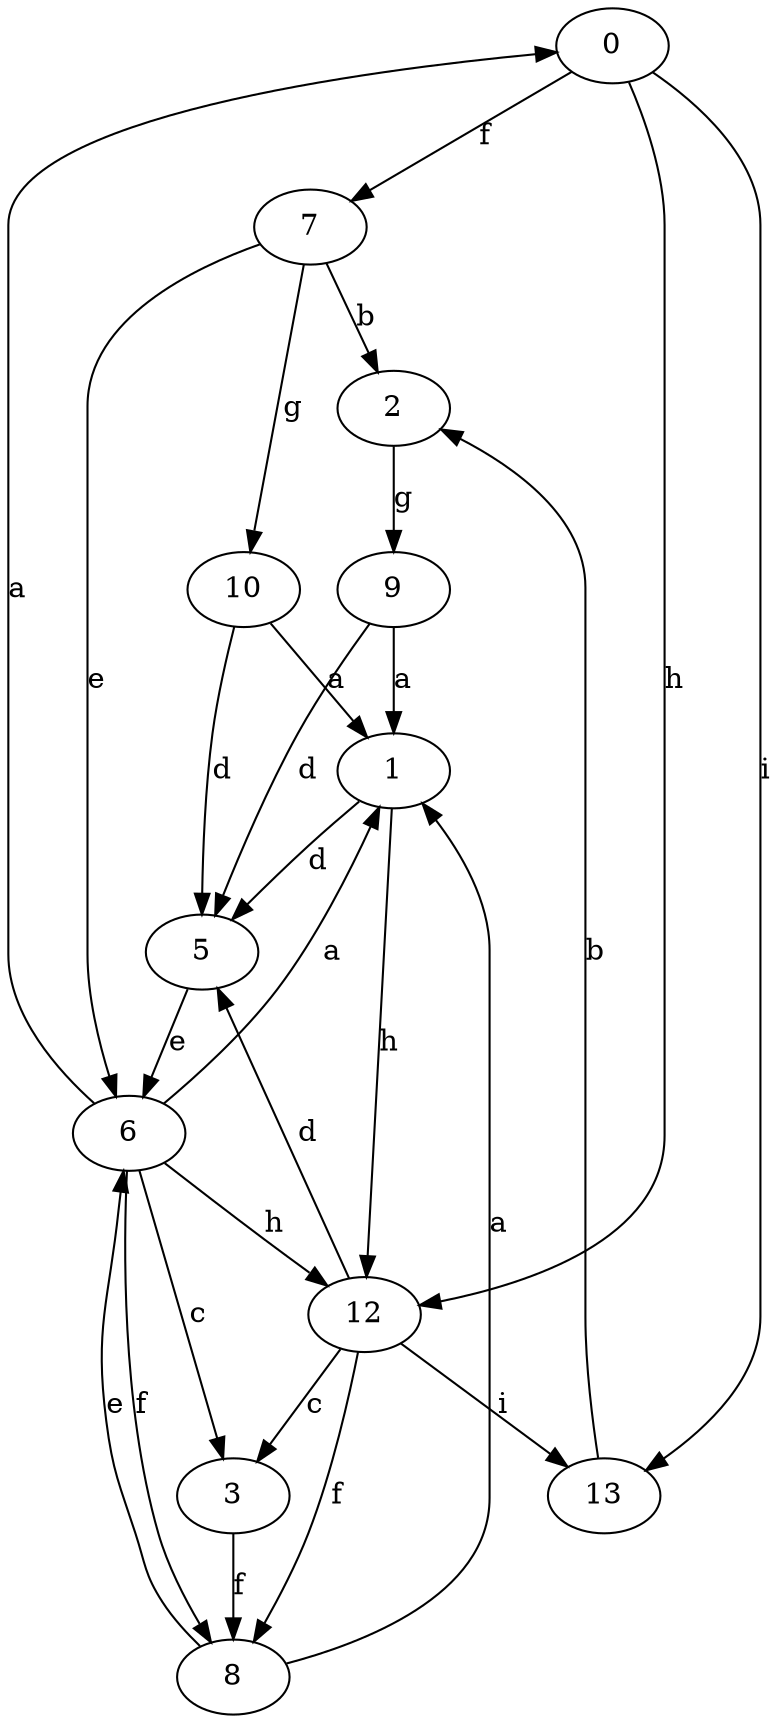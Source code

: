 strict digraph  {
0;
1;
2;
3;
5;
6;
7;
8;
9;
10;
12;
13;
0 -> 7  [label=f];
0 -> 12  [label=h];
0 -> 13  [label=i];
1 -> 5  [label=d];
1 -> 12  [label=h];
2 -> 9  [label=g];
3 -> 8  [label=f];
5 -> 6  [label=e];
6 -> 0  [label=a];
6 -> 1  [label=a];
6 -> 3  [label=c];
6 -> 8  [label=f];
6 -> 12  [label=h];
7 -> 2  [label=b];
7 -> 6  [label=e];
7 -> 10  [label=g];
8 -> 1  [label=a];
8 -> 6  [label=e];
9 -> 1  [label=a];
9 -> 5  [label=d];
10 -> 1  [label=a];
10 -> 5  [label=d];
12 -> 3  [label=c];
12 -> 5  [label=d];
12 -> 8  [label=f];
12 -> 13  [label=i];
13 -> 2  [label=b];
}
